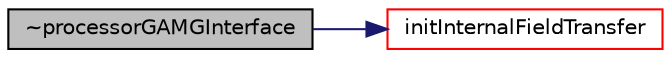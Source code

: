 digraph "~processorGAMGInterface"
{
  bgcolor="transparent";
  edge [fontname="Helvetica",fontsize="10",labelfontname="Helvetica",labelfontsize="10"];
  node [fontname="Helvetica",fontsize="10",shape=record];
  rankdir="LR";
  Node1 [label="~processorGAMGInterface",height=0.2,width=0.4,color="black", fillcolor="grey75", style="filled", fontcolor="black"];
  Node1 -> Node2 [color="midnightblue",fontsize="10",style="solid",fontname="Helvetica"];
  Node2 [label="initInternalFieldTransfer",height=0.2,width=0.4,color="red",URL="$a02033.html#afcd75ff3e22ff16af922ede1b3dd9563",tooltip="Initialise neighbour field transfer. "];
}
